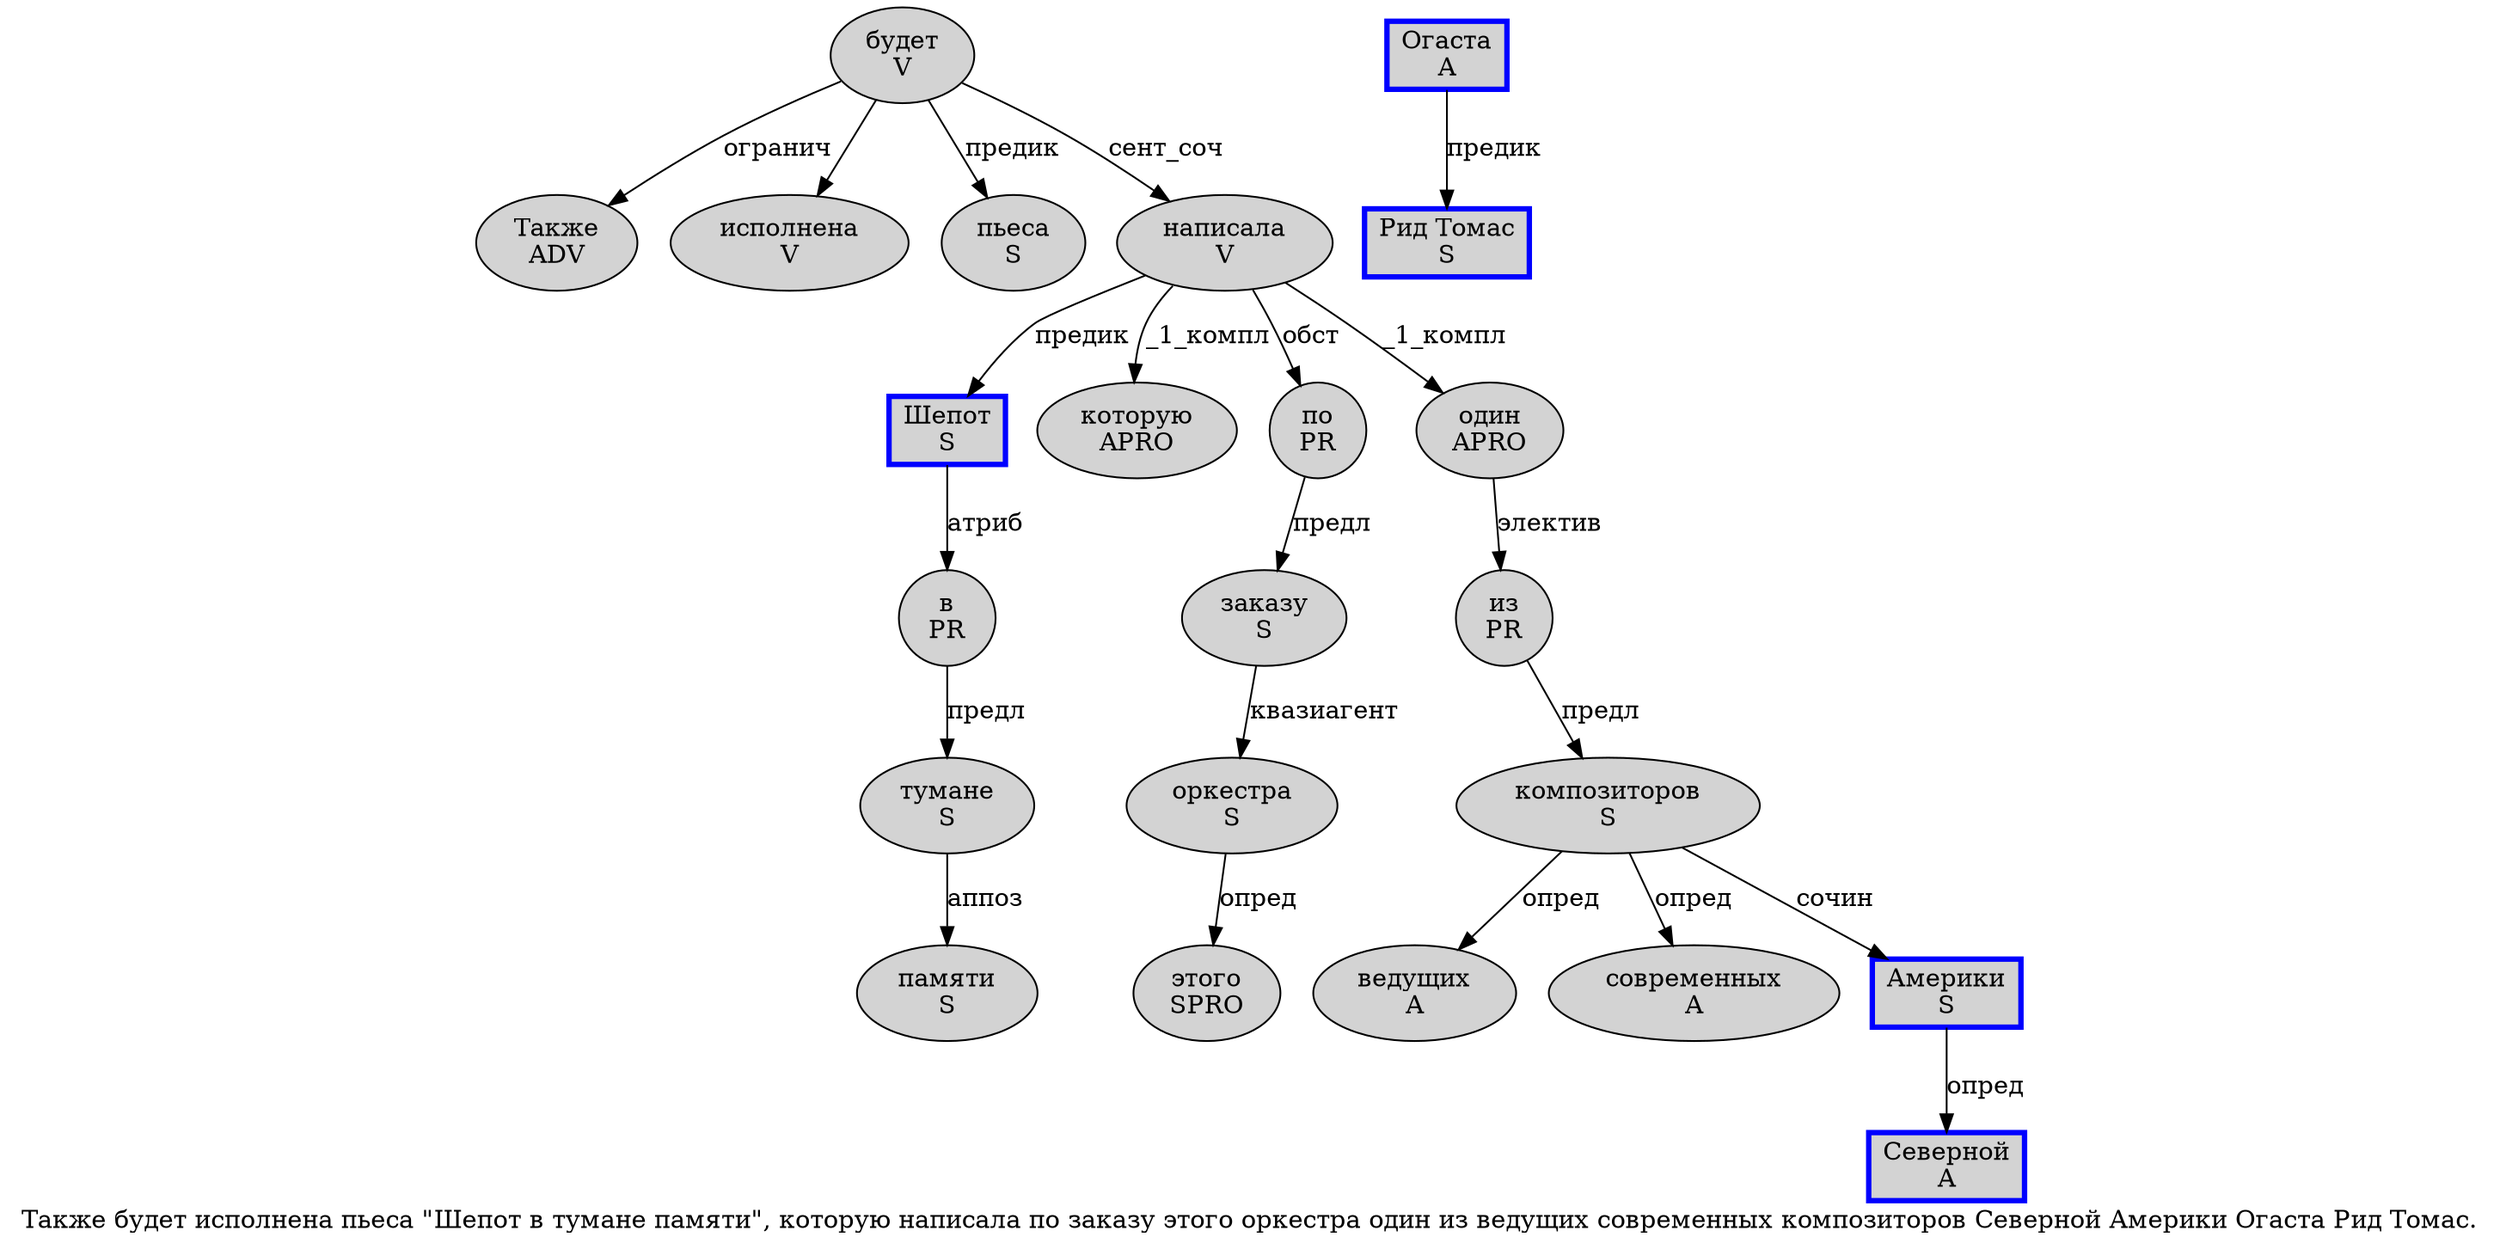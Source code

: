 digraph SENTENCE_191 {
	graph [label="Также будет исполнена пьеса \"Шепот в тумане памяти\", которую написала по заказу этого оркестра один из ведущих современных композиторов Северной Америки Огаста Рид Томас."]
	node [style=filled]
		0 [label="Также
ADV" color="" fillcolor=lightgray penwidth=1 shape=ellipse]
		1 [label="будет
V" color="" fillcolor=lightgray penwidth=1 shape=ellipse]
		2 [label="исполнена
V" color="" fillcolor=lightgray penwidth=1 shape=ellipse]
		3 [label="пьеса
S" color="" fillcolor=lightgray penwidth=1 shape=ellipse]
		5 [label="Шепот
S" color=blue fillcolor=lightgray penwidth=3 shape=box]
		6 [label="в
PR" color="" fillcolor=lightgray penwidth=1 shape=ellipse]
		7 [label="тумане
S" color="" fillcolor=lightgray penwidth=1 shape=ellipse]
		8 [label="памяти
S" color="" fillcolor=lightgray penwidth=1 shape=ellipse]
		11 [label="которую
APRO" color="" fillcolor=lightgray penwidth=1 shape=ellipse]
		12 [label="написала
V" color="" fillcolor=lightgray penwidth=1 shape=ellipse]
		13 [label="по
PR" color="" fillcolor=lightgray penwidth=1 shape=ellipse]
		14 [label="заказу
S" color="" fillcolor=lightgray penwidth=1 shape=ellipse]
		15 [label="этого
SPRO" color="" fillcolor=lightgray penwidth=1 shape=ellipse]
		16 [label="оркестра
S" color="" fillcolor=lightgray penwidth=1 shape=ellipse]
		17 [label="один
APRO" color="" fillcolor=lightgray penwidth=1 shape=ellipse]
		18 [label="из
PR" color="" fillcolor=lightgray penwidth=1 shape=ellipse]
		19 [label="ведущих
A" color="" fillcolor=lightgray penwidth=1 shape=ellipse]
		20 [label="современных
A" color="" fillcolor=lightgray penwidth=1 shape=ellipse]
		21 [label="композиторов
S" color="" fillcolor=lightgray penwidth=1 shape=ellipse]
		22 [label="Северной
A" color=blue fillcolor=lightgray penwidth=3 shape=box]
		23 [label="Америки
S" color=blue fillcolor=lightgray penwidth=3 shape=box]
		24 [label="Огаста
A" color=blue fillcolor=lightgray penwidth=3 shape=box]
		25 [label="Рид Томас
S" color=blue fillcolor=lightgray penwidth=3 shape=box]
			14 -> 16 [label="квазиагент"]
			1 -> 0 [label="огранич"]
			1 -> 2
			1 -> 3 [label="предик"]
			1 -> 12 [label="сент_соч"]
			13 -> 14 [label="предл"]
			12 -> 5 [label="предик"]
			12 -> 11 [label="_1_компл"]
			12 -> 13 [label="обст"]
			12 -> 17 [label="_1_компл"]
			21 -> 19 [label="опред"]
			21 -> 20 [label="опред"]
			21 -> 23 [label="сочин"]
			17 -> 18 [label="электив"]
			23 -> 22 [label="опред"]
			5 -> 6 [label="атриб"]
			18 -> 21 [label="предл"]
			16 -> 15 [label="опред"]
			24 -> 25 [label="предик"]
			6 -> 7 [label="предл"]
			7 -> 8 [label="аппоз"]
}